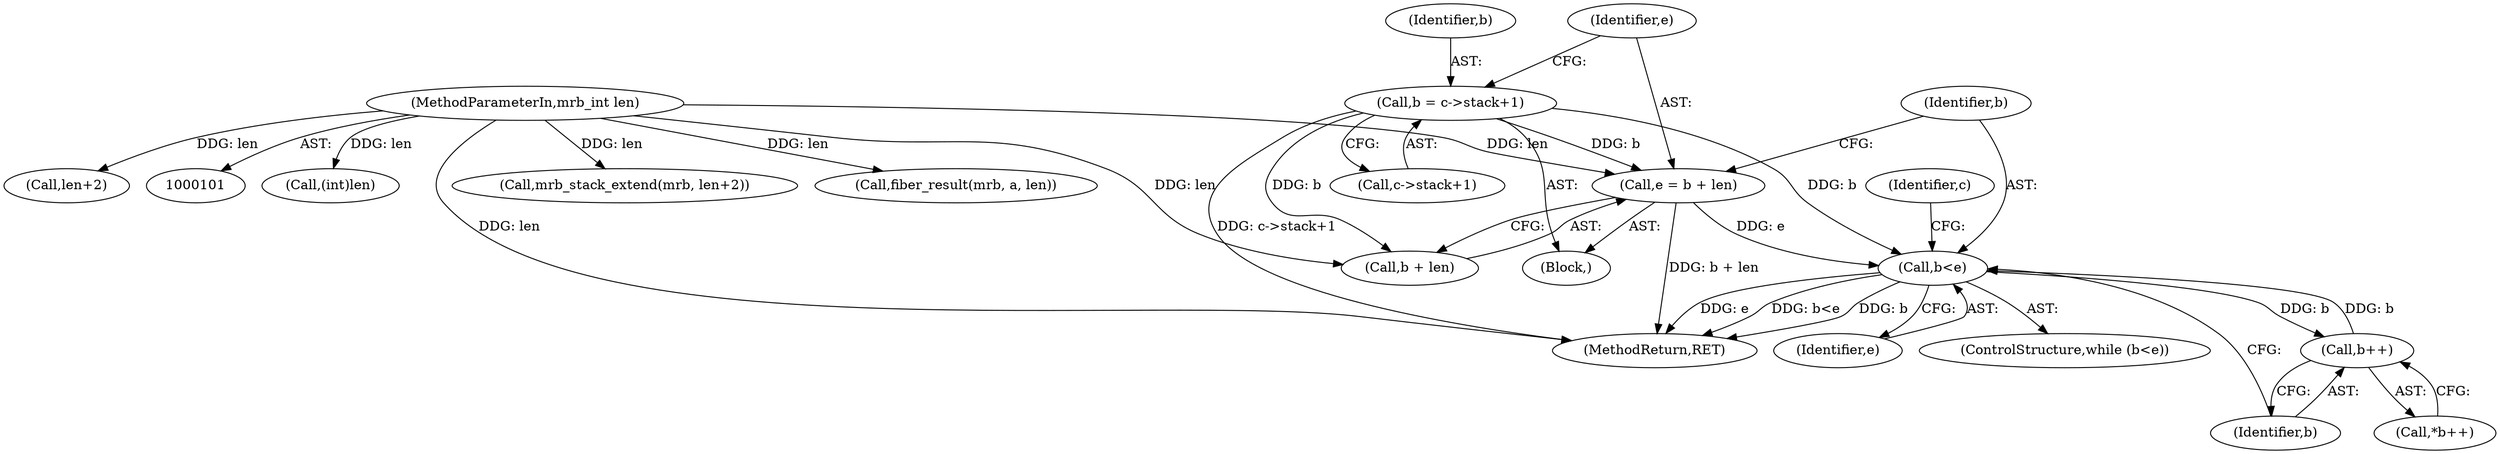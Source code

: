 digraph "0_mruby_778500563a9f7ceba996937dc886bd8cde29b42b@integer" {
"1000213" [label="(Call,e = b + len)"];
"1000206" [label="(Call,b = c->stack+1)"];
"1000104" [label="(MethodParameterIn,mrb_int len)"];
"1000219" [label="(Call,b<e)"];
"1000225" [label="(Call,b++)"];
"1000226" [label="(Identifier,b)"];
"1000206" [label="(Call,b = c->stack+1)"];
"1000220" [label="(Identifier,b)"];
"1000219" [label="(Call,b<e)"];
"1000221" [label="(Identifier,e)"];
"1000225" [label="(Call,b++)"];
"1000236" [label="(Call,(int)len)"];
"1000213" [label="(Call,e = b + len)"];
"1000207" [label="(Identifier,b)"];
"1000208" [label="(Call,c->stack+1)"];
"1000301" [label="(MethodReturn,RET)"];
"1000224" [label="(Call,*b++)"];
"1000198" [label="(Block,)"];
"1000218" [label="(ControlStructure,while (b<e))"];
"1000214" [label="(Identifier,e)"];
"1000201" [label="(Call,mrb_stack_extend(mrb, len+2))"];
"1000261" [label="(Call,fiber_result(mrb, a, len))"];
"1000203" [label="(Call,len+2)"];
"1000233" [label="(Identifier,c)"];
"1000104" [label="(MethodParameterIn,mrb_int len)"];
"1000215" [label="(Call,b + len)"];
"1000213" -> "1000198"  [label="AST: "];
"1000213" -> "1000215"  [label="CFG: "];
"1000214" -> "1000213"  [label="AST: "];
"1000215" -> "1000213"  [label="AST: "];
"1000220" -> "1000213"  [label="CFG: "];
"1000213" -> "1000301"  [label="DDG: b + len"];
"1000206" -> "1000213"  [label="DDG: b"];
"1000104" -> "1000213"  [label="DDG: len"];
"1000213" -> "1000219"  [label="DDG: e"];
"1000206" -> "1000198"  [label="AST: "];
"1000206" -> "1000208"  [label="CFG: "];
"1000207" -> "1000206"  [label="AST: "];
"1000208" -> "1000206"  [label="AST: "];
"1000214" -> "1000206"  [label="CFG: "];
"1000206" -> "1000301"  [label="DDG: c->stack+1"];
"1000206" -> "1000215"  [label="DDG: b"];
"1000206" -> "1000219"  [label="DDG: b"];
"1000104" -> "1000101"  [label="AST: "];
"1000104" -> "1000301"  [label="DDG: len"];
"1000104" -> "1000201"  [label="DDG: len"];
"1000104" -> "1000203"  [label="DDG: len"];
"1000104" -> "1000215"  [label="DDG: len"];
"1000104" -> "1000236"  [label="DDG: len"];
"1000104" -> "1000261"  [label="DDG: len"];
"1000219" -> "1000218"  [label="AST: "];
"1000219" -> "1000221"  [label="CFG: "];
"1000220" -> "1000219"  [label="AST: "];
"1000221" -> "1000219"  [label="AST: "];
"1000226" -> "1000219"  [label="CFG: "];
"1000233" -> "1000219"  [label="CFG: "];
"1000219" -> "1000301"  [label="DDG: e"];
"1000219" -> "1000301"  [label="DDG: b<e"];
"1000219" -> "1000301"  [label="DDG: b"];
"1000225" -> "1000219"  [label="DDG: b"];
"1000219" -> "1000225"  [label="DDG: b"];
"1000225" -> "1000224"  [label="AST: "];
"1000225" -> "1000226"  [label="CFG: "];
"1000226" -> "1000225"  [label="AST: "];
"1000224" -> "1000225"  [label="CFG: "];
}
